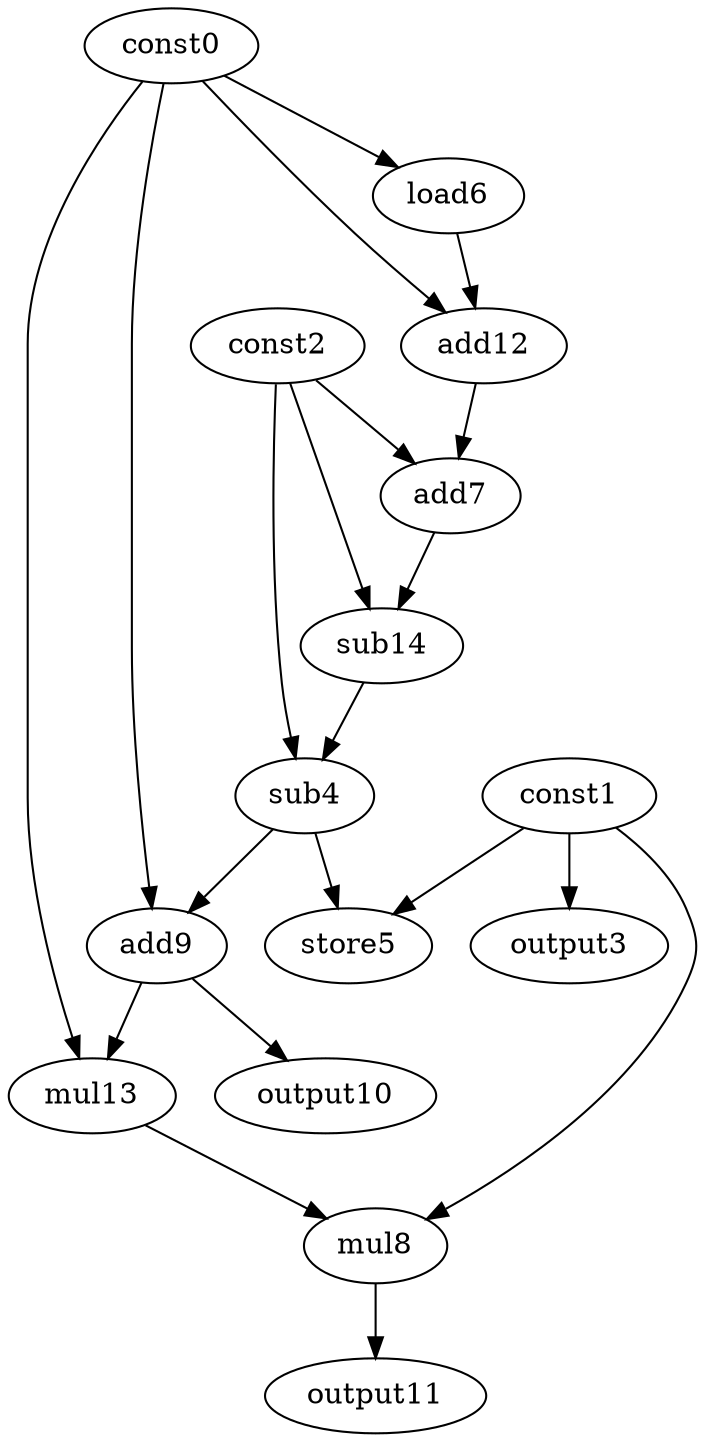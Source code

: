 digraph G { 
const0[opcode=const]; 
const1[opcode=const]; 
const2[opcode=const]; 
output3[opcode=output]; 
sub4[opcode=sub]; 
store5[opcode=store]; 
load6[opcode=load]; 
add7[opcode=add]; 
mul8[opcode=mul]; 
add9[opcode=add]; 
output10[opcode=output]; 
output11[opcode=output]; 
add12[opcode=add]; 
mul13[opcode=mul]; 
sub14[opcode=sub]; 
const1->output3[operand=0];
const0->load6[operand=0];
const0->add12[operand=0];
load6->add12[operand=1];
const2->add7[operand=0];
add12->add7[operand=1];
add7->sub14[operand=0];
const2->sub14[operand=1];
const2->sub4[operand=0];
sub14->sub4[operand=1];
const1->store5[operand=0];
sub4->store5[operand=1];
const0->add9[operand=0];
sub4->add9[operand=1];
add9->output10[operand=0];
const0->mul13[operand=0];
add9->mul13[operand=1];
const1->mul8[operand=0];
mul13->mul8[operand=1];
mul8->output11[operand=0];
}
